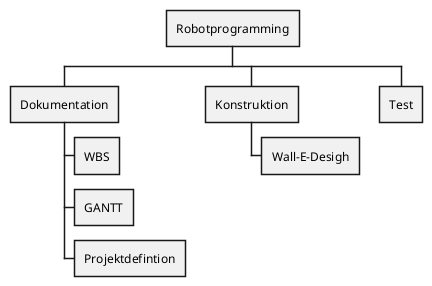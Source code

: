 @startwbs
* Robotprogramming
** Dokumentation
*** WBS
*** GANTT
*** Projektdefintion
** Konstruktion
*** Wall-E-Desigh
** Test
@endwbs